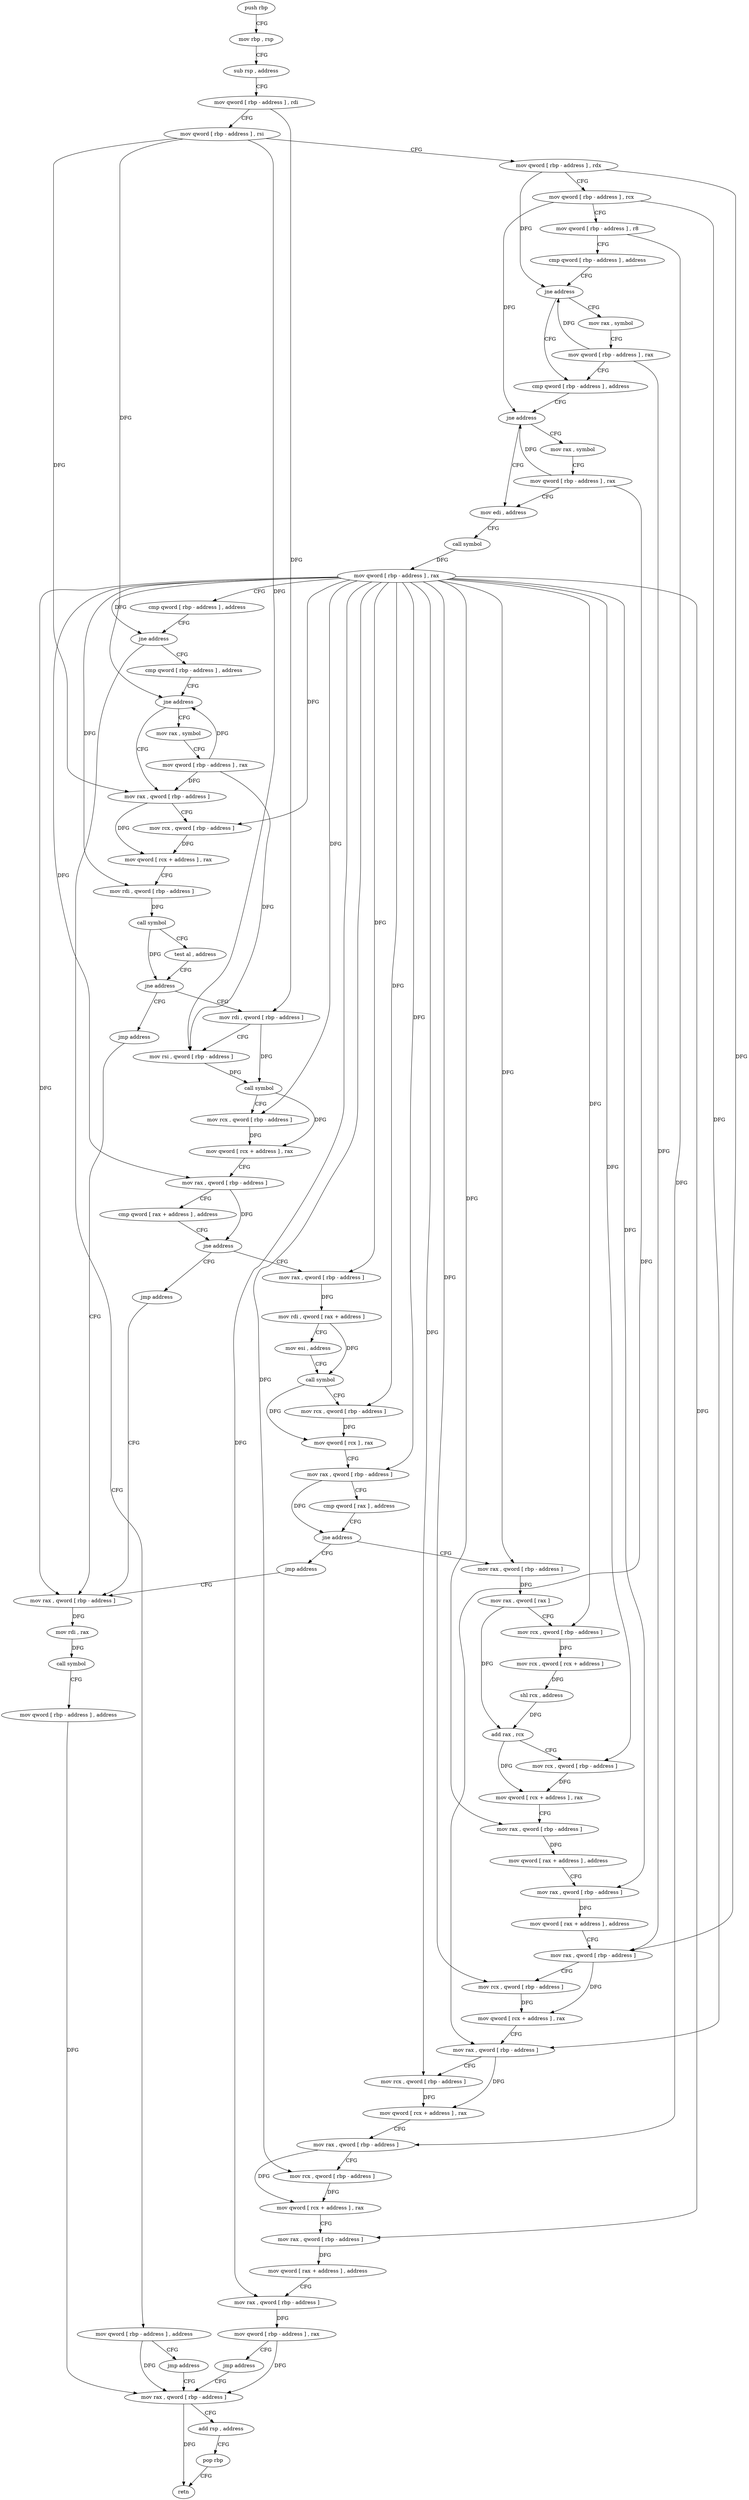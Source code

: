 digraph "func" {
"4233520" [label = "push rbp" ]
"4233521" [label = "mov rbp , rsp" ]
"4233524" [label = "sub rsp , address" ]
"4233528" [label = "mov qword [ rbp - address ] , rdi" ]
"4233532" [label = "mov qword [ rbp - address ] , rsi" ]
"4233536" [label = "mov qword [ rbp - address ] , rdx" ]
"4233540" [label = "mov qword [ rbp - address ] , rcx" ]
"4233544" [label = "mov qword [ rbp - address ] , r8" ]
"4233548" [label = "cmp qword [ rbp - address ] , address" ]
"4233553" [label = "jne address" ]
"4233573" [label = "cmp qword [ rbp - address ] , address" ]
"4233559" [label = "mov rax , symbol" ]
"4233578" [label = "jne address" ]
"4233598" [label = "mov edi , address" ]
"4233584" [label = "mov rax , symbol" ]
"4233569" [label = "mov qword [ rbp - address ] , rax" ]
"4233603" [label = "call symbol" ]
"4233608" [label = "mov qword [ rbp - address ] , rax" ]
"4233612" [label = "cmp qword [ rbp - address ] , address" ]
"4233617" [label = "jne address" ]
"4233636" [label = "cmp qword [ rbp - address ] , address" ]
"4233623" [label = "mov qword [ rbp - address ] , address" ]
"4233594" [label = "mov qword [ rbp - address ] , rax" ]
"4233641" [label = "jne address" ]
"4233661" [label = "mov rax , qword [ rbp - address ]" ]
"4233647" [label = "mov rax , symbol" ]
"4233631" [label = "jmp address" ]
"4233915" [label = "mov rax , qword [ rbp - address ]" ]
"4233665" [label = "mov rcx , qword [ rbp - address ]" ]
"4233669" [label = "mov qword [ rcx + address ] , rax" ]
"4233673" [label = "mov rdi , qword [ rbp - address ]" ]
"4233677" [label = "call symbol" ]
"4233682" [label = "test al , address" ]
"4233684" [label = "jne address" ]
"4233695" [label = "mov rdi , qword [ rbp - address ]" ]
"4233690" [label = "jmp address" ]
"4233657" [label = "mov qword [ rbp - address ] , rax" ]
"4233919" [label = "add rsp , address" ]
"4233923" [label = "pop rbp" ]
"4233924" [label = "retn" ]
"4233699" [label = "mov rsi , qword [ rbp - address ]" ]
"4233703" [label = "call symbol" ]
"4233708" [label = "mov rcx , qword [ rbp - address ]" ]
"4233712" [label = "mov qword [ rcx + address ] , rax" ]
"4233716" [label = "mov rax , qword [ rbp - address ]" ]
"4233720" [label = "cmp qword [ rax + address ] , address" ]
"4233725" [label = "jne address" ]
"4233736" [label = "mov rax , qword [ rbp - address ]" ]
"4233731" [label = "jmp address" ]
"4233895" [label = "mov rax , qword [ rbp - address ]" ]
"4233740" [label = "mov rdi , qword [ rax + address ]" ]
"4233744" [label = "mov esi , address" ]
"4233749" [label = "call symbol" ]
"4233754" [label = "mov rcx , qword [ rbp - address ]" ]
"4233758" [label = "mov qword [ rcx ] , rax" ]
"4233761" [label = "mov rax , qword [ rbp - address ]" ]
"4233765" [label = "cmp qword [ rax ] , address" ]
"4233769" [label = "jne address" ]
"4233780" [label = "mov rax , qword [ rbp - address ]" ]
"4233775" [label = "jmp address" ]
"4233899" [label = "mov rdi , rax" ]
"4233902" [label = "call symbol" ]
"4233907" [label = "mov qword [ rbp - address ] , address" ]
"4233784" [label = "mov rax , qword [ rax ]" ]
"4233787" [label = "mov rcx , qword [ rbp - address ]" ]
"4233791" [label = "mov rcx , qword [ rcx + address ]" ]
"4233795" [label = "shl rcx , address" ]
"4233799" [label = "add rax , rcx" ]
"4233802" [label = "mov rcx , qword [ rbp - address ]" ]
"4233806" [label = "mov qword [ rcx + address ] , rax" ]
"4233810" [label = "mov rax , qword [ rbp - address ]" ]
"4233814" [label = "mov qword [ rax + address ] , address" ]
"4233822" [label = "mov rax , qword [ rbp - address ]" ]
"4233826" [label = "mov qword [ rax + address ] , address" ]
"4233834" [label = "mov rax , qword [ rbp - address ]" ]
"4233838" [label = "mov rcx , qword [ rbp - address ]" ]
"4233842" [label = "mov qword [ rcx + address ] , rax" ]
"4233846" [label = "mov rax , qword [ rbp - address ]" ]
"4233850" [label = "mov rcx , qword [ rbp - address ]" ]
"4233854" [label = "mov qword [ rcx + address ] , rax" ]
"4233858" [label = "mov rax , qword [ rbp - address ]" ]
"4233862" [label = "mov rcx , qword [ rbp - address ]" ]
"4233866" [label = "mov qword [ rcx + address ] , rax" ]
"4233870" [label = "mov rax , qword [ rbp - address ]" ]
"4233874" [label = "mov qword [ rax + address ] , address" ]
"4233882" [label = "mov rax , qword [ rbp - address ]" ]
"4233886" [label = "mov qword [ rbp - address ] , rax" ]
"4233890" [label = "jmp address" ]
"4233520" -> "4233521" [ label = "CFG" ]
"4233521" -> "4233524" [ label = "CFG" ]
"4233524" -> "4233528" [ label = "CFG" ]
"4233528" -> "4233532" [ label = "CFG" ]
"4233528" -> "4233695" [ label = "DFG" ]
"4233532" -> "4233536" [ label = "CFG" ]
"4233532" -> "4233641" [ label = "DFG" ]
"4233532" -> "4233661" [ label = "DFG" ]
"4233532" -> "4233699" [ label = "DFG" ]
"4233536" -> "4233540" [ label = "CFG" ]
"4233536" -> "4233553" [ label = "DFG" ]
"4233536" -> "4233834" [ label = "DFG" ]
"4233540" -> "4233544" [ label = "CFG" ]
"4233540" -> "4233578" [ label = "DFG" ]
"4233540" -> "4233846" [ label = "DFG" ]
"4233544" -> "4233548" [ label = "CFG" ]
"4233544" -> "4233858" [ label = "DFG" ]
"4233548" -> "4233553" [ label = "CFG" ]
"4233553" -> "4233573" [ label = "CFG" ]
"4233553" -> "4233559" [ label = "CFG" ]
"4233573" -> "4233578" [ label = "CFG" ]
"4233559" -> "4233569" [ label = "CFG" ]
"4233578" -> "4233598" [ label = "CFG" ]
"4233578" -> "4233584" [ label = "CFG" ]
"4233598" -> "4233603" [ label = "CFG" ]
"4233584" -> "4233594" [ label = "CFG" ]
"4233569" -> "4233573" [ label = "CFG" ]
"4233569" -> "4233553" [ label = "DFG" ]
"4233569" -> "4233834" [ label = "DFG" ]
"4233603" -> "4233608" [ label = "DFG" ]
"4233608" -> "4233612" [ label = "CFG" ]
"4233608" -> "4233617" [ label = "DFG" ]
"4233608" -> "4233665" [ label = "DFG" ]
"4233608" -> "4233673" [ label = "DFG" ]
"4233608" -> "4233708" [ label = "DFG" ]
"4233608" -> "4233716" [ label = "DFG" ]
"4233608" -> "4233736" [ label = "DFG" ]
"4233608" -> "4233754" [ label = "DFG" ]
"4233608" -> "4233761" [ label = "DFG" ]
"4233608" -> "4233895" [ label = "DFG" ]
"4233608" -> "4233780" [ label = "DFG" ]
"4233608" -> "4233787" [ label = "DFG" ]
"4233608" -> "4233802" [ label = "DFG" ]
"4233608" -> "4233810" [ label = "DFG" ]
"4233608" -> "4233822" [ label = "DFG" ]
"4233608" -> "4233838" [ label = "DFG" ]
"4233608" -> "4233850" [ label = "DFG" ]
"4233608" -> "4233862" [ label = "DFG" ]
"4233608" -> "4233870" [ label = "DFG" ]
"4233608" -> "4233882" [ label = "DFG" ]
"4233612" -> "4233617" [ label = "CFG" ]
"4233617" -> "4233636" [ label = "CFG" ]
"4233617" -> "4233623" [ label = "CFG" ]
"4233636" -> "4233641" [ label = "CFG" ]
"4233623" -> "4233631" [ label = "CFG" ]
"4233623" -> "4233915" [ label = "DFG" ]
"4233594" -> "4233598" [ label = "CFG" ]
"4233594" -> "4233578" [ label = "DFG" ]
"4233594" -> "4233846" [ label = "DFG" ]
"4233641" -> "4233661" [ label = "CFG" ]
"4233641" -> "4233647" [ label = "CFG" ]
"4233661" -> "4233665" [ label = "CFG" ]
"4233661" -> "4233669" [ label = "DFG" ]
"4233647" -> "4233657" [ label = "CFG" ]
"4233631" -> "4233915" [ label = "CFG" ]
"4233915" -> "4233919" [ label = "CFG" ]
"4233915" -> "4233924" [ label = "DFG" ]
"4233665" -> "4233669" [ label = "DFG" ]
"4233669" -> "4233673" [ label = "CFG" ]
"4233673" -> "4233677" [ label = "DFG" ]
"4233677" -> "4233682" [ label = "CFG" ]
"4233677" -> "4233684" [ label = "DFG" ]
"4233682" -> "4233684" [ label = "CFG" ]
"4233684" -> "4233695" [ label = "CFG" ]
"4233684" -> "4233690" [ label = "CFG" ]
"4233695" -> "4233699" [ label = "CFG" ]
"4233695" -> "4233703" [ label = "DFG" ]
"4233690" -> "4233895" [ label = "CFG" ]
"4233657" -> "4233661" [ label = "DFG" ]
"4233657" -> "4233641" [ label = "DFG" ]
"4233657" -> "4233699" [ label = "DFG" ]
"4233919" -> "4233923" [ label = "CFG" ]
"4233923" -> "4233924" [ label = "CFG" ]
"4233699" -> "4233703" [ label = "DFG" ]
"4233703" -> "4233708" [ label = "CFG" ]
"4233703" -> "4233712" [ label = "DFG" ]
"4233708" -> "4233712" [ label = "DFG" ]
"4233712" -> "4233716" [ label = "CFG" ]
"4233716" -> "4233720" [ label = "CFG" ]
"4233716" -> "4233725" [ label = "DFG" ]
"4233720" -> "4233725" [ label = "CFG" ]
"4233725" -> "4233736" [ label = "CFG" ]
"4233725" -> "4233731" [ label = "CFG" ]
"4233736" -> "4233740" [ label = "DFG" ]
"4233731" -> "4233895" [ label = "CFG" ]
"4233895" -> "4233899" [ label = "DFG" ]
"4233740" -> "4233744" [ label = "CFG" ]
"4233740" -> "4233749" [ label = "DFG" ]
"4233744" -> "4233749" [ label = "CFG" ]
"4233749" -> "4233754" [ label = "CFG" ]
"4233749" -> "4233758" [ label = "DFG" ]
"4233754" -> "4233758" [ label = "DFG" ]
"4233758" -> "4233761" [ label = "CFG" ]
"4233761" -> "4233765" [ label = "CFG" ]
"4233761" -> "4233769" [ label = "DFG" ]
"4233765" -> "4233769" [ label = "CFG" ]
"4233769" -> "4233780" [ label = "CFG" ]
"4233769" -> "4233775" [ label = "CFG" ]
"4233780" -> "4233784" [ label = "DFG" ]
"4233775" -> "4233895" [ label = "CFG" ]
"4233899" -> "4233902" [ label = "DFG" ]
"4233902" -> "4233907" [ label = "CFG" ]
"4233907" -> "4233915" [ label = "DFG" ]
"4233784" -> "4233787" [ label = "CFG" ]
"4233784" -> "4233799" [ label = "DFG" ]
"4233787" -> "4233791" [ label = "DFG" ]
"4233791" -> "4233795" [ label = "DFG" ]
"4233795" -> "4233799" [ label = "DFG" ]
"4233799" -> "4233802" [ label = "CFG" ]
"4233799" -> "4233806" [ label = "DFG" ]
"4233802" -> "4233806" [ label = "DFG" ]
"4233806" -> "4233810" [ label = "CFG" ]
"4233810" -> "4233814" [ label = "DFG" ]
"4233814" -> "4233822" [ label = "CFG" ]
"4233822" -> "4233826" [ label = "DFG" ]
"4233826" -> "4233834" [ label = "CFG" ]
"4233834" -> "4233838" [ label = "CFG" ]
"4233834" -> "4233842" [ label = "DFG" ]
"4233838" -> "4233842" [ label = "DFG" ]
"4233842" -> "4233846" [ label = "CFG" ]
"4233846" -> "4233850" [ label = "CFG" ]
"4233846" -> "4233854" [ label = "DFG" ]
"4233850" -> "4233854" [ label = "DFG" ]
"4233854" -> "4233858" [ label = "CFG" ]
"4233858" -> "4233862" [ label = "CFG" ]
"4233858" -> "4233866" [ label = "DFG" ]
"4233862" -> "4233866" [ label = "DFG" ]
"4233866" -> "4233870" [ label = "CFG" ]
"4233870" -> "4233874" [ label = "DFG" ]
"4233874" -> "4233882" [ label = "CFG" ]
"4233882" -> "4233886" [ label = "DFG" ]
"4233886" -> "4233890" [ label = "CFG" ]
"4233886" -> "4233915" [ label = "DFG" ]
"4233890" -> "4233915" [ label = "CFG" ]
}
